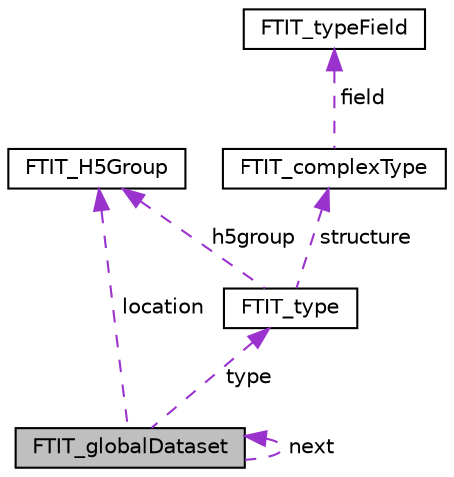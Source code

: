 digraph "FTIT_globalDataset"
{
 // LATEX_PDF_SIZE
  edge [fontname="Helvetica",fontsize="10",labelfontname="Helvetica",labelfontsize="10"];
  node [fontname="Helvetica",fontsize="10",shape=record];
  Node1 [label="FTIT_globalDataset",height=0.2,width=0.4,color="black", fillcolor="grey75", style="filled", fontcolor="black",tooltip=" "];
  Node2 -> Node1 [dir="back",color="darkorchid3",fontsize="10",style="dashed",label=" location" ];
  Node2 [label="FTIT_H5Group",height=0.2,width=0.4,color="black", fillcolor="white", style="filled",URL="$structFTIT__H5Group.html",tooltip=" "];
  Node1 -> Node1 [dir="back",color="darkorchid3",fontsize="10",style="dashed",label=" next" ];
  Node3 -> Node1 [dir="back",color="darkorchid3",fontsize="10",style="dashed",label=" type" ];
  Node3 [label="FTIT_type",height=0.2,width=0.4,color="black", fillcolor="white", style="filled",URL="$structFTIT__type.html",tooltip=" "];
  Node2 -> Node3 [dir="back",color="darkorchid3",fontsize="10",style="dashed",label=" h5group" ];
  Node4 -> Node3 [dir="back",color="darkorchid3",fontsize="10",style="dashed",label=" structure" ];
  Node4 [label="FTIT_complexType",height=0.2,width=0.4,color="black", fillcolor="white", style="filled",URL="$structFTIT__complexType.html",tooltip=" "];
  Node5 -> Node4 [dir="back",color="darkorchid3",fontsize="10",style="dashed",label=" field" ];
  Node5 [label="FTIT_typeField",height=0.2,width=0.4,color="black", fillcolor="white", style="filled",URL="$structFTIT__typeField.html",tooltip=" "];
}
